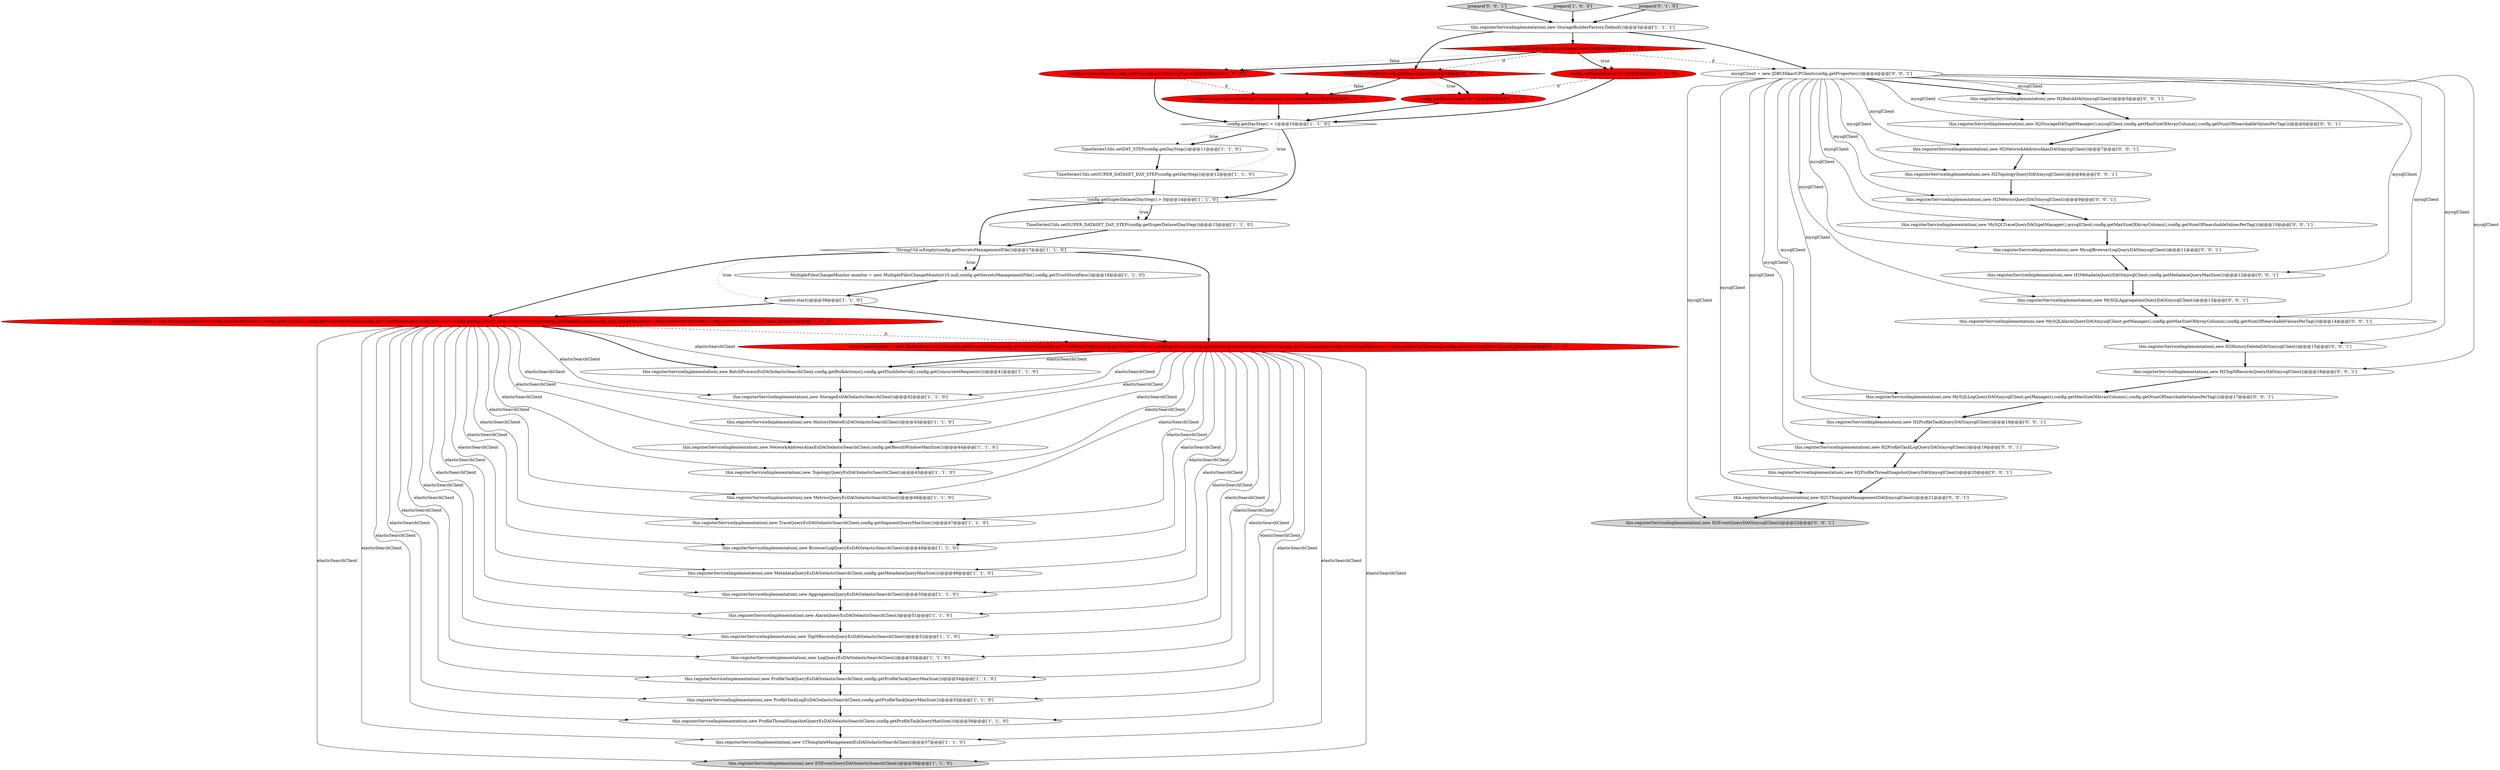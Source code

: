digraph {
52 [style = filled, label = "this.registerServiceImplementation(,new H2BatchDAO(mysqlClient))@@@5@@@['0', '0', '1']", fillcolor = white, shape = ellipse image = "AAA0AAABBB3BBB"];
27 [style = filled, label = "this.registerServiceImplementation(,new ProfileThreadSnapshotQueryEsDAO(elasticSearchClient,config.getProfileTaskQueryMaxSize()))@@@56@@@['1', '1', '0']", fillcolor = white, shape = ellipse image = "AAA0AAABBB1BBB"];
43 [style = filled, label = "prepare['0', '0', '1']", fillcolor = lightgray, shape = diamond image = "AAA0AAABBB3BBB"];
22 [style = filled, label = "this.registerServiceImplementation(,new TraceQueryEsDAO(elasticSearchClient,config.getSegmentQueryMaxSize()))@@@47@@@['1', '1', '0']", fillcolor = white, shape = ellipse image = "AAA0AAABBB1BBB"];
37 [style = filled, label = "this.registerServiceImplementation(,new H2EventQueryDAO(mysqlClient))@@@22@@@['0', '0', '1']", fillcolor = lightgray, shape = ellipse image = "AAA0AAABBB3BBB"];
34 [style = filled, label = "elasticSearchClient = new ElasticSearchClient(config.getClusterNodes(),config.getProtocol(),config.getTrustStorePath(),config.getTrustStorePass(),config.getUser(),config.getPassword(),indexNameConverter(config.getNamespace()),config.getConnectTimeout(),config.getSocketTimeout(),config.getNumHttpClientThread())@@@40@@@['0', '1', '0']", fillcolor = red, shape = ellipse image = "AAA1AAABBB2BBB"];
1 [style = filled, label = "this.registerServiceImplementation(,new BrowserLogQueryEsDAO(elasticSearchClient))@@@48@@@['1', '1', '0']", fillcolor = white, shape = ellipse image = "AAA0AAABBB1BBB"];
13 [style = filled, label = "prepare['1', '0', '0']", fillcolor = lightgray, shape = diamond image = "AAA0AAABBB1BBB"];
25 [style = filled, label = "this.registerServiceImplementation(,new BatchProcessEsDAO(elasticSearchClient,config.getBulkActions(),config.getFlushInterval(),config.getConcurrentRequests()))@@@41@@@['1', '1', '0']", fillcolor = white, shape = ellipse image = "AAA0AAABBB1BBB"];
46 [style = filled, label = "this.registerServiceImplementation(,new H2ProfileTaskQueryDAO(mysqlClient))@@@18@@@['0', '0', '1']", fillcolor = white, shape = ellipse image = "AAA0AAABBB3BBB"];
48 [style = filled, label = "this.registerServiceImplementation(,new H2TopNRecordsQueryDAO(mysqlClient))@@@16@@@['0', '0', '1']", fillcolor = white, shape = ellipse image = "AAA0AAABBB3BBB"];
36 [style = filled, label = "prepare['0', '1', '0']", fillcolor = lightgray, shape = diamond image = "AAA0AAABBB2BBB"];
45 [style = filled, label = "this.registerServiceImplementation(,new H2HistoryDeleteDAO(mysqlClient))@@@15@@@['0', '0', '1']", fillcolor = white, shape = ellipse image = "AAA0AAABBB3BBB"];
30 [style = filled, label = "this.registerServiceImplementation(,new TopologyQueryEsDAO(elasticSearchClient))@@@45@@@['1', '1', '0']", fillcolor = white, shape = ellipse image = "AAA0AAABBB1BBB"];
33 [style = filled, label = "config.setNamespace(\"sw\")@@@5@@@['0', '1', '0']", fillcolor = red, shape = ellipse image = "AAA1AAABBB2BBB"];
39 [style = filled, label = "this.registerServiceImplementation(,new H2UITemplateManagementDAO(mysqlClient))@@@21@@@['0', '0', '1']", fillcolor = white, shape = ellipse image = "AAA0AAABBB3BBB"];
2 [style = filled, label = "elasticSearchClient = new ElasticSearchClient(config.getClusterNodes(),config.getProtocol(),config.getTrustStorePath(),config.getTrustStorePass(),config.getUser(),config.getPassword(),indexNameConverter(config.getNameSpace()),config.getConnectTimeout(),config.getSocketTimeout(),config.getNumHttpClientThread())@@@40@@@['1', '0', '0']", fillcolor = red, shape = ellipse image = "AAA1AAABBB1BBB"];
31 [style = filled, label = "this.registerServiceImplementation(,new LogQueryEsDAO(elasticSearchClient))@@@53@@@['1', '1', '0']", fillcolor = white, shape = ellipse image = "AAA0AAABBB1BBB"];
16 [style = filled, label = "TimeSeriesUtils.setDAY_STEP(config.getDayStep())@@@11@@@['1', '1', '0']", fillcolor = white, shape = ellipse image = "AAA0AAABBB1BBB"];
3 [style = filled, label = "this.registerServiceImplementation(,new HistoryDeleteEsDAO(elasticSearchClient))@@@43@@@['1', '1', '0']", fillcolor = white, shape = ellipse image = "AAA0AAABBB1BBB"];
17 [style = filled, label = "this.registerServiceImplementation(,new TopNRecordsQueryEsDAO(elasticSearchClient))@@@52@@@['1', '1', '0']", fillcolor = white, shape = ellipse image = "AAA0AAABBB1BBB"];
21 [style = filled, label = "this.registerServiceImplementation(,new StorageEsDAO(elasticSearchClient))@@@42@@@['1', '1', '0']", fillcolor = white, shape = ellipse image = "AAA0AAABBB1BBB"];
5 [style = filled, label = "!StringUtil.isEmpty(config.getSecretsManagementFile())@@@17@@@['1', '1', '0']", fillcolor = white, shape = diamond image = "AAA0AAABBB1BBB"];
0 [style = filled, label = "config.getSuperDatasetDayStep() > 0@@@14@@@['1', '1', '0']", fillcolor = white, shape = diamond image = "AAA0AAABBB1BBB"];
18 [style = filled, label = "this.registerServiceImplementation(,new ProfileTaskLogEsDAO(elasticSearchClient,config.getProfileTaskQueryMaxSize()))@@@55@@@['1', '1', '0']", fillcolor = white, shape = ellipse image = "AAA0AAABBB1BBB"];
10 [style = filled, label = "this.registerServiceImplementation(,new MetricsQueryEsDAO(elasticSearchClient))@@@46@@@['1', '1', '0']", fillcolor = white, shape = ellipse image = "AAA0AAABBB1BBB"];
7 [style = filled, label = "this.registerServiceImplementation(,new MetadataQueryEsDAO(elasticSearchClient,config.getMetadataQueryMaxSize()))@@@49@@@['1', '1', '0']", fillcolor = white, shape = ellipse image = "AAA0AAABBB1BBB"];
29 [style = filled, label = "this.registerServiceImplementation(,new NetworkAddressAliasEsDAO(elasticSearchClient,config.getResultWindowMaxSize()))@@@44@@@['1', '1', '0']", fillcolor = white, shape = ellipse image = "AAA0AAABBB1BBB"];
24 [style = filled, label = "TimeSeriesUtils.setSUPER_DATASET_DAY_STEP(config.getSuperDatasetDayStep())@@@15@@@['1', '1', '0']", fillcolor = white, shape = ellipse image = "AAA0AAABBB1BBB"];
42 [style = filled, label = "this.registerServiceImplementation(,new H2MetadataQueryDAO(mysqlClient,config.getMetadataQueryMaxSize()))@@@12@@@['0', '0', '1']", fillcolor = white, shape = ellipse image = "AAA0AAABBB3BBB"];
12 [style = filled, label = "this.registerServiceImplementation(,new ProfileTaskQueryEsDAO(elasticSearchClient,config.getProfileTaskQueryMaxSize()))@@@54@@@['1', '1', '0']", fillcolor = white, shape = ellipse image = "AAA0AAABBB1BBB"];
44 [style = filled, label = "this.registerServiceImplementation(,new MysqlBrowserLogQueryDAO(mysqlClient))@@@11@@@['0', '0', '1']", fillcolor = white, shape = ellipse image = "AAA0AAABBB3BBB"];
53 [style = filled, label = "this.registerServiceImplementation(,new MySQLLogQueryDAO(mysqlClient,getManager(),config.getMaxSizeOfArrayColumn(),config.getNumOfSearchableValuesPerTag()))@@@17@@@['0', '0', '1']", fillcolor = white, shape = ellipse image = "AAA0AAABBB3BBB"];
41 [style = filled, label = "this.registerServiceImplementation(,new H2TopologyQueryDAO(mysqlClient))@@@8@@@['0', '0', '1']", fillcolor = white, shape = ellipse image = "AAA0AAABBB3BBB"];
56 [style = filled, label = "this.registerServiceImplementation(,new H2MetricsQueryDAO(mysqlClient))@@@9@@@['0', '0', '1']", fillcolor = white, shape = ellipse image = "AAA0AAABBB3BBB"];
14 [style = filled, label = "this.registerServiceImplementation(,new UITemplateManagementEsDAO(elasticSearchClient))@@@57@@@['1', '1', '0']", fillcolor = white, shape = ellipse image = "AAA0AAABBB1BBB"];
9 [style = filled, label = "this.registerServiceImplementation(,new AlarmQueryEsDAO(elasticSearchClient))@@@51@@@['1', '1', '0']", fillcolor = white, shape = ellipse image = "AAA0AAABBB1BBB"];
15 [style = filled, label = "this.registerServiceImplementation(,new ESEventQueryDAO(elasticSearchClient))@@@58@@@['1', '1', '0']", fillcolor = lightgray, shape = ellipse image = "AAA0AAABBB1BBB"];
19 [style = filled, label = "config.setNameSpace(\"sw\")@@@5@@@['1', '0', '0']", fillcolor = red, shape = ellipse image = "AAA1AAABBB1BBB"];
32 [style = filled, label = "config.setNamespace(config.getNamespace().toLowerCase())@@@8@@@['0', '1', '0']", fillcolor = red, shape = ellipse image = "AAA1AAABBB2BBB"];
38 [style = filled, label = "this.registerServiceImplementation(,new H2StorageDAO(getManager(),mysqlClient,config.getMaxSizeOfArrayColumn(),config.getNumOfSearchableValuesPerTag()))@@@6@@@['0', '0', '1']", fillcolor = white, shape = ellipse image = "AAA0AAABBB3BBB"];
11 [style = filled, label = "TimeSeriesUtils.setSUPER_DATASET_DAY_STEP(config.getDayStep())@@@12@@@['1', '1', '0']", fillcolor = white, shape = ellipse image = "AAA0AAABBB1BBB"];
28 [style = filled, label = "StringUtil.isEmpty(config.getNameSpace())@@@4@@@['1', '0', '0']", fillcolor = red, shape = diamond image = "AAA1AAABBB1BBB"];
51 [style = filled, label = "this.registerServiceImplementation(,new H2NetworkAddressAliasDAO(mysqlClient))@@@7@@@['0', '0', '1']", fillcolor = white, shape = ellipse image = "AAA0AAABBB3BBB"];
35 [style = filled, label = "StringUtil.isEmpty(config.getNamespace())@@@4@@@['0', '1', '0']", fillcolor = red, shape = diamond image = "AAA1AAABBB2BBB"];
54 [style = filled, label = "this.registerServiceImplementation(,new H2ProfileTaskLogQueryDAO(mysqlClient))@@@19@@@['0', '0', '1']", fillcolor = white, shape = ellipse image = "AAA0AAABBB3BBB"];
49 [style = filled, label = "mysqlClient = new JDBCHikariCPClient(config.getProperties())@@@4@@@['0', '0', '1']", fillcolor = white, shape = ellipse image = "AAA0AAABBB3BBB"];
40 [style = filled, label = "this.registerServiceImplementation(,new MySQLAggregationQueryDAO(mysqlClient))@@@13@@@['0', '0', '1']", fillcolor = white, shape = ellipse image = "AAA0AAABBB3BBB"];
47 [style = filled, label = "this.registerServiceImplementation(,new MySQLAlarmQueryDAO(mysqlClient,getManager(),config.getMaxSizeOfArrayColumn(),config.getNumOfSearchableValuesPerTag()))@@@14@@@['0', '0', '1']", fillcolor = white, shape = ellipse image = "AAA0AAABBB3BBB"];
20 [style = filled, label = "MultipleFilesChangeMonitor monitor = new MultipleFilesChangeMonitor(10,null,config.getSecretsManagementFile(),config.getTrustStorePass())@@@18@@@['1', '1', '0']", fillcolor = white, shape = ellipse image = "AAA0AAABBB1BBB"];
23 [style = filled, label = "config.setNameSpace(config.getNameSpace().toLowerCase())@@@8@@@['1', '0', '0']", fillcolor = red, shape = ellipse image = "AAA1AAABBB1BBB"];
50 [style = filled, label = "this.registerServiceImplementation(,new MySQLTraceQueryDAO(getManager(),mysqlClient,config.getMaxSizeOfArrayColumn(),config.getNumOfSearchableValuesPerTag()))@@@10@@@['0', '0', '1']", fillcolor = white, shape = ellipse image = "AAA0AAABBB3BBB"];
4 [style = filled, label = "monitor.start()@@@38@@@['1', '1', '0']", fillcolor = white, shape = ellipse image = "AAA0AAABBB1BBB"];
8 [style = filled, label = "this.registerServiceImplementation(,new AggregationQueryEsDAO(elasticSearchClient))@@@50@@@['1', '1', '0']", fillcolor = white, shape = ellipse image = "AAA0AAABBB1BBB"];
55 [style = filled, label = "this.registerServiceImplementation(,new H2ProfileThreadSnapshotQueryDAO(mysqlClient))@@@20@@@['0', '0', '1']", fillcolor = white, shape = ellipse image = "AAA0AAABBB3BBB"];
6 [style = filled, label = "config.getDayStep() > 1@@@10@@@['1', '1', '0']", fillcolor = white, shape = diamond image = "AAA0AAABBB1BBB"];
26 [style = filled, label = "this.registerServiceImplementation(,new StorageBuilderFactory.Default())@@@3@@@['1', '1', '1']", fillcolor = white, shape = ellipse image = "AAA0AAABBB1BBB"];
54->55 [style = bold, label=""];
2->10 [style = solid, label="elasticSearchClient"];
49->48 [style = solid, label="mysqlClient"];
5->20 [style = bold, label=""];
29->30 [style = bold, label=""];
38->51 [style = bold, label=""];
50->44 [style = bold, label=""];
34->1 [style = solid, label="elasticSearchClient"];
2->15 [style = solid, label="elasticSearchClient"];
2->31 [style = solid, label="elasticSearchClient"];
34->9 [style = solid, label="elasticSearchClient"];
43->26 [style = bold, label=""];
28->19 [style = dotted, label="true"];
49->45 [style = solid, label="mysqlClient"];
7->8 [style = bold, label=""];
45->48 [style = bold, label=""];
34->21 [style = solid, label="elasticSearchClient"];
32->6 [style = bold, label=""];
49->47 [style = solid, label="mysqlClient"];
5->34 [style = bold, label=""];
23->32 [style = dashed, label="0"];
49->37 [style = solid, label="mysqlClient"];
46->54 [style = bold, label=""];
0->24 [style = dotted, label="true"];
0->24 [style = bold, label=""];
49->55 [style = solid, label="mysqlClient"];
40->47 [style = bold, label=""];
26->35 [style = bold, label=""];
12->18 [style = bold, label=""];
2->12 [style = solid, label="elasticSearchClient"];
2->21 [style = solid, label="elasticSearchClient"];
26->28 [style = bold, label=""];
6->11 [style = dotted, label="true"];
28->23 [style = dotted, label="false"];
35->32 [style = dotted, label="false"];
2->25 [style = bold, label=""];
25->21 [style = bold, label=""];
21->3 [style = bold, label=""];
34->14 [style = solid, label="elasticSearchClient"];
2->18 [style = solid, label="elasticSearchClient"];
34->27 [style = solid, label="elasticSearchClient"];
26->49 [style = bold, label=""];
2->25 [style = solid, label="elasticSearchClient"];
34->17 [style = solid, label="elasticSearchClient"];
9->17 [style = bold, label=""];
4->2 [style = bold, label=""];
49->39 [style = solid, label="mysqlClient"];
35->33 [style = dotted, label="true"];
19->6 [style = bold, label=""];
42->40 [style = bold, label=""];
34->15 [style = solid, label="elasticSearchClient"];
5->4 [style = dotted, label="true"];
24->5 [style = bold, label=""];
2->14 [style = solid, label="elasticSearchClient"];
49->41 [style = solid, label="mysqlClient"];
2->22 [style = solid, label="elasticSearchClient"];
49->42 [style = solid, label="mysqlClient"];
2->1 [style = solid, label="elasticSearchClient"];
34->29 [style = solid, label="elasticSearchClient"];
56->50 [style = bold, label=""];
2->29 [style = solid, label="elasticSearchClient"];
28->19 [style = bold, label=""];
30->10 [style = bold, label=""];
34->12 [style = solid, label="elasticSearchClient"];
14->15 [style = bold, label=""];
34->18 [style = solid, label="elasticSearchClient"];
3->29 [style = bold, label=""];
39->37 [style = bold, label=""];
49->51 [style = solid, label="mysqlClient"];
44->42 [style = bold, label=""];
49->40 [style = solid, label="mysqlClient"];
27->14 [style = bold, label=""];
34->3 [style = solid, label="elasticSearchClient"];
34->22 [style = solid, label="elasticSearchClient"];
35->32 [style = bold, label=""];
49->54 [style = solid, label="mysqlClient"];
28->49 [style = dashed, label="0"];
55->39 [style = bold, label=""];
1->7 [style = bold, label=""];
31->12 [style = bold, label=""];
34->25 [style = solid, label="elasticSearchClient"];
2->3 [style = solid, label="elasticSearchClient"];
53->46 [style = bold, label=""];
49->44 [style = solid, label="mysqlClient"];
13->26 [style = bold, label=""];
2->17 [style = solid, label="elasticSearchClient"];
28->23 [style = bold, label=""];
23->6 [style = bold, label=""];
34->8 [style = solid, label="elasticSearchClient"];
47->45 [style = bold, label=""];
22->1 [style = bold, label=""];
49->53 [style = solid, label="mysqlClient"];
4->34 [style = bold, label=""];
34->7 [style = solid, label="elasticSearchClient"];
0->5 [style = bold, label=""];
10->22 [style = bold, label=""];
2->7 [style = solid, label="elasticSearchClient"];
49->50 [style = solid, label="mysqlClient"];
49->46 [style = solid, label="mysqlClient"];
49->38 [style = solid, label="mysqlClient"];
34->25 [style = bold, label=""];
16->11 [style = bold, label=""];
49->52 [style = solid, label="mysqlClient"];
34->30 [style = solid, label="elasticSearchClient"];
2->9 [style = solid, label="elasticSearchClient"];
34->31 [style = solid, label="elasticSearchClient"];
17->31 [style = bold, label=""];
33->6 [style = bold, label=""];
35->33 [style = bold, label=""];
2->27 [style = solid, label="elasticSearchClient"];
2->8 [style = solid, label="elasticSearchClient"];
52->38 [style = bold, label=""];
41->56 [style = bold, label=""];
6->0 [style = bold, label=""];
48->53 [style = bold, label=""];
28->35 [style = dashed, label="0"];
36->26 [style = bold, label=""];
49->56 [style = solid, label="mysqlClient"];
20->4 [style = bold, label=""];
5->2 [style = bold, label=""];
11->0 [style = bold, label=""];
49->52 [style = bold, label=""];
18->27 [style = bold, label=""];
6->16 [style = bold, label=""];
8->9 [style = bold, label=""];
2->34 [style = dashed, label="0"];
5->20 [style = dotted, label="true"];
34->10 [style = solid, label="elasticSearchClient"];
19->33 [style = dashed, label="0"];
51->41 [style = bold, label=""];
2->30 [style = solid, label="elasticSearchClient"];
6->16 [style = dotted, label="true"];
}
